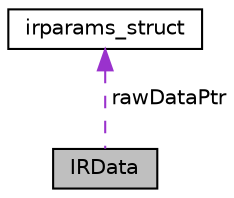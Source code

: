 digraph "IRData"
{
 // LATEX_PDF_SIZE
  edge [fontname="Helvetica",fontsize="10",labelfontname="Helvetica",labelfontsize="10"];
  node [fontname="Helvetica",fontsize="10",shape=record];
  Node1 [label="IRData",height=0.2,width=0.4,color="black", fillcolor="grey75", style="filled", fontcolor="black",tooltip=" "];
  Node2 -> Node1 [dir="back",color="darkorchid3",fontsize="10",style="dashed",label=" rawDataPtr" ,fontname="Helvetica"];
  Node2 [label="irparams_struct",height=0.2,width=0.4,color="black", fillcolor="white", style="filled",URL="$structirparams__struct.html",tooltip=" "];
}
